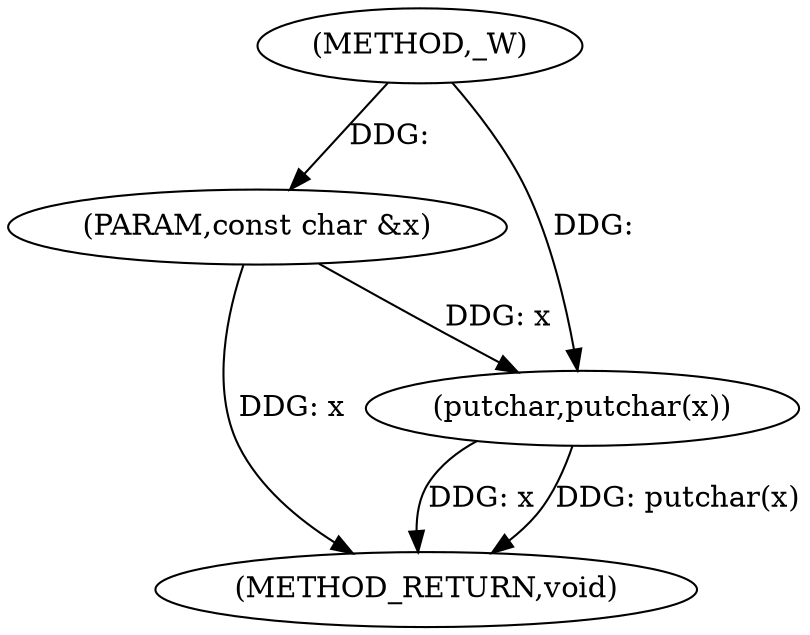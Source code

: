digraph "_W" {  
"1000191" [label = "(METHOD,_W)" ]
"1000196" [label = "(METHOD_RETURN,void)" ]
"1000192" [label = "(PARAM,const char &x)" ]
"1000194" [label = "(putchar,putchar(x))" ]
  "1000192" -> "1000196"  [ label = "DDG: x"] 
  "1000194" -> "1000196"  [ label = "DDG: x"] 
  "1000194" -> "1000196"  [ label = "DDG: putchar(x)"] 
  "1000191" -> "1000192"  [ label = "DDG: "] 
  "1000192" -> "1000194"  [ label = "DDG: x"] 
  "1000191" -> "1000194"  [ label = "DDG: "] 
}
